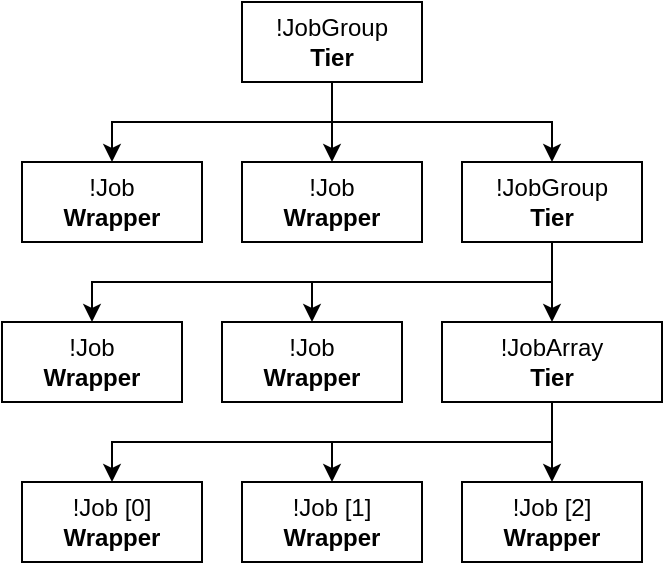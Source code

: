 <mxfile version="21.2.8" type="device" pages="3">
  <diagram id="zFubBbgoq-RzUwg-qwQJ" name="job-hierarchy">
    <mxGraphModel dx="1114" dy="824" grid="1" gridSize="10" guides="1" tooltips="1" connect="1" arrows="1" fold="1" page="1" pageScale="1" pageWidth="827" pageHeight="1169" math="0" shadow="0">
      <root>
        <mxCell id="0" />
        <mxCell id="1" parent="0" />
        <mxCell id="iBm8CvfqlF5udOX8pmoo-6" style="edgeStyle=orthogonalEdgeStyle;rounded=0;orthogonalLoop=1;jettySize=auto;html=1;exitX=0.5;exitY=1;exitDx=0;exitDy=0;entryX=0.5;entryY=0;entryDx=0;entryDy=0;" edge="1" parent="1" source="iBm8CvfqlF5udOX8pmoo-1" target="iBm8CvfqlF5udOX8pmoo-2">
          <mxGeometry relative="1" as="geometry" />
        </mxCell>
        <mxCell id="iBm8CvfqlF5udOX8pmoo-7" style="edgeStyle=orthogonalEdgeStyle;rounded=0;orthogonalLoop=1;jettySize=auto;html=1;exitX=0.5;exitY=1;exitDx=0;exitDy=0;entryX=0.5;entryY=0;entryDx=0;entryDy=0;" edge="1" parent="1" source="iBm8CvfqlF5udOX8pmoo-1" target="iBm8CvfqlF5udOX8pmoo-5">
          <mxGeometry relative="1" as="geometry" />
        </mxCell>
        <mxCell id="iBm8CvfqlF5udOX8pmoo-8" style="edgeStyle=orthogonalEdgeStyle;rounded=0;orthogonalLoop=1;jettySize=auto;html=1;exitX=0.5;exitY=1;exitDx=0;exitDy=0;entryX=0.5;entryY=0;entryDx=0;entryDy=0;" edge="1" parent="1" source="iBm8CvfqlF5udOX8pmoo-1" target="iBm8CvfqlF5udOX8pmoo-3">
          <mxGeometry relative="1" as="geometry" />
        </mxCell>
        <mxCell id="iBm8CvfqlF5udOX8pmoo-1" value="!JobGroup&lt;br&gt;&lt;b&gt;Tier&lt;/b&gt;" style="rounded=0;whiteSpace=wrap;html=1;" vertex="1" parent="1">
          <mxGeometry x="420" y="80" width="90" height="40" as="geometry" />
        </mxCell>
        <mxCell id="iBm8CvfqlF5udOX8pmoo-2" value="!Job&lt;br&gt;&lt;b&gt;Wrapper&lt;/b&gt;" style="rounded=0;whiteSpace=wrap;html=1;" vertex="1" parent="1">
          <mxGeometry x="310" y="160" width="90" height="40" as="geometry" />
        </mxCell>
        <mxCell id="iBm8CvfqlF5udOX8pmoo-11" style="edgeStyle=orthogonalEdgeStyle;rounded=0;orthogonalLoop=1;jettySize=auto;html=1;exitX=0.5;exitY=1;exitDx=0;exitDy=0;entryX=0.5;entryY=0;entryDx=0;entryDy=0;" edge="1" parent="1" source="iBm8CvfqlF5udOX8pmoo-3" target="iBm8CvfqlF5udOX8pmoo-9">
          <mxGeometry relative="1" as="geometry" />
        </mxCell>
        <mxCell id="iBm8CvfqlF5udOX8pmoo-12" style="edgeStyle=orthogonalEdgeStyle;rounded=0;orthogonalLoop=1;jettySize=auto;html=1;exitX=0.5;exitY=1;exitDx=0;exitDy=0;entryX=0.5;entryY=0;entryDx=0;entryDy=0;" edge="1" parent="1" source="iBm8CvfqlF5udOX8pmoo-3" target="iBm8CvfqlF5udOX8pmoo-10">
          <mxGeometry relative="1" as="geometry" />
        </mxCell>
        <mxCell id="iBm8CvfqlF5udOX8pmoo-13" style="edgeStyle=orthogonalEdgeStyle;rounded=0;orthogonalLoop=1;jettySize=auto;html=1;exitX=0.5;exitY=1;exitDx=0;exitDy=0;entryX=0.5;entryY=0;entryDx=0;entryDy=0;" edge="1" parent="1" source="iBm8CvfqlF5udOX8pmoo-3" target="iBm8CvfqlF5udOX8pmoo-4">
          <mxGeometry relative="1" as="geometry" />
        </mxCell>
        <mxCell id="iBm8CvfqlF5udOX8pmoo-3" value="!JobGroup&lt;br&gt;&lt;b&gt;Tier&lt;/b&gt;" style="rounded=0;whiteSpace=wrap;html=1;" vertex="1" parent="1">
          <mxGeometry x="530" y="160" width="90" height="40" as="geometry" />
        </mxCell>
        <mxCell id="iBm8CvfqlF5udOX8pmoo-17" style="edgeStyle=orthogonalEdgeStyle;rounded=0;orthogonalLoop=1;jettySize=auto;html=1;exitX=0.5;exitY=1;exitDx=0;exitDy=0;entryX=0.5;entryY=0;entryDx=0;entryDy=0;" edge="1" parent="1" source="iBm8CvfqlF5udOX8pmoo-4" target="iBm8CvfqlF5udOX8pmoo-16">
          <mxGeometry relative="1" as="geometry" />
        </mxCell>
        <mxCell id="iBm8CvfqlF5udOX8pmoo-18" style="edgeStyle=orthogonalEdgeStyle;rounded=0;orthogonalLoop=1;jettySize=auto;html=1;exitX=0.5;exitY=1;exitDx=0;exitDy=0;entryX=0.5;entryY=0;entryDx=0;entryDy=0;" edge="1" parent="1" source="iBm8CvfqlF5udOX8pmoo-4" target="iBm8CvfqlF5udOX8pmoo-15">
          <mxGeometry relative="1" as="geometry" />
        </mxCell>
        <mxCell id="iBm8CvfqlF5udOX8pmoo-19" style="edgeStyle=orthogonalEdgeStyle;rounded=0;orthogonalLoop=1;jettySize=auto;html=1;exitX=0.5;exitY=1;exitDx=0;exitDy=0;entryX=0.5;entryY=0;entryDx=0;entryDy=0;" edge="1" parent="1" source="iBm8CvfqlF5udOX8pmoo-4" target="iBm8CvfqlF5udOX8pmoo-14">
          <mxGeometry relative="1" as="geometry" />
        </mxCell>
        <mxCell id="iBm8CvfqlF5udOX8pmoo-4" value="!JobArray&lt;br&gt;&lt;b&gt;Tier&lt;/b&gt;" style="rounded=0;whiteSpace=wrap;html=1;" vertex="1" parent="1">
          <mxGeometry x="520" y="240" width="110" height="40" as="geometry" />
        </mxCell>
        <mxCell id="iBm8CvfqlF5udOX8pmoo-5" value="!Job&lt;br&gt;&lt;b&gt;Wrapper&lt;/b&gt;" style="rounded=0;whiteSpace=wrap;html=1;" vertex="1" parent="1">
          <mxGeometry x="420" y="160" width="90" height="40" as="geometry" />
        </mxCell>
        <mxCell id="iBm8CvfqlF5udOX8pmoo-9" value="!Job&lt;br&gt;&lt;b&gt;Wrapper&lt;/b&gt;" style="rounded=0;whiteSpace=wrap;html=1;" vertex="1" parent="1">
          <mxGeometry x="300" y="240" width="90" height="40" as="geometry" />
        </mxCell>
        <mxCell id="iBm8CvfqlF5udOX8pmoo-10" value="!Job&lt;br&gt;&lt;b&gt;Wrapper&lt;/b&gt;" style="rounded=0;whiteSpace=wrap;html=1;" vertex="1" parent="1">
          <mxGeometry x="410" y="240" width="90" height="40" as="geometry" />
        </mxCell>
        <mxCell id="iBm8CvfqlF5udOX8pmoo-14" value="!Job [0]&lt;br&gt;&lt;b&gt;Wrapper&lt;/b&gt;" style="rounded=0;whiteSpace=wrap;html=1;" vertex="1" parent="1">
          <mxGeometry x="310" y="320" width="90" height="40" as="geometry" />
        </mxCell>
        <mxCell id="iBm8CvfqlF5udOX8pmoo-15" value="!Job [1]&lt;br&gt;&lt;b&gt;Wrapper&lt;/b&gt;" style="rounded=0;whiteSpace=wrap;html=1;" vertex="1" parent="1">
          <mxGeometry x="420" y="320" width="90" height="40" as="geometry" />
        </mxCell>
        <mxCell id="iBm8CvfqlF5udOX8pmoo-16" value="!Job [2]&lt;br&gt;&lt;b&gt;Wrapper&lt;/b&gt;" style="rounded=0;whiteSpace=wrap;html=1;" vertex="1" parent="1">
          <mxGeometry x="530" y="320" width="90" height="40" as="geometry" />
        </mxCell>
      </root>
    </mxGraphModel>
  </diagram>
  <diagram name="job-wrapper" id="e-S1bsM7aFTf4BOYtKZ6">
    <mxGraphModel dx="602" dy="445" grid="1" gridSize="10" guides="1" tooltips="1" connect="1" arrows="1" fold="1" page="1" pageScale="1" pageWidth="827" pageHeight="1169" math="0" shadow="0">
      <root>
        <mxCell id="0" />
        <mxCell id="1" parent="0" />
        <mxCell id="rvhMMV22oSYNfrx2j0_m-6" value="" style="rounded=0;whiteSpace=wrap;html=1;" vertex="1" parent="1">
          <mxGeometry x="240" y="280" width="400" height="240" as="geometry" />
        </mxCell>
        <mxCell id="rvhMMV22oSYNfrx2j0_m-7" value="" style="group" vertex="1" connectable="0" parent="1">
          <mxGeometry x="250" y="287" width="110" height="124" as="geometry" />
        </mxCell>
        <mxCell id="rvhMMV22oSYNfrx2j0_m-2" value="" style="whiteSpace=wrap;html=1;aspect=fixed;dashed=1;" vertex="1" parent="rvhMMV22oSYNfrx2j0_m-7">
          <mxGeometry x="5" y="24" width="100" height="100" as="geometry" />
        </mxCell>
        <mxCell id="rvhMMV22oSYNfrx2j0_m-1" value="make build" style="whiteSpace=wrap;html=1;aspect=fixed;" vertex="1" parent="rvhMMV22oSYNfrx2j0_m-7">
          <mxGeometry x="15" y="34" width="80" height="80" as="geometry" />
        </mxCell>
        <mxCell id="rvhMMV22oSYNfrx2j0_m-4" value="SUBPROCESS" style="text;html=1;align=center;verticalAlign=middle;resizable=0;points=[];autosize=1;strokeColor=none;fillColor=none;" vertex="1" parent="rvhMMV22oSYNfrx2j0_m-7">
          <mxGeometry width="110" height="30" as="geometry" />
        </mxCell>
        <mxCell id="rvhMMV22oSYNfrx2j0_m-18" value="" style="endArrow=classic;html=1;rounded=0;" edge="1" parent="rvhMMV22oSYNfrx2j0_m-7">
          <mxGeometry width="50" height="50" relative="1" as="geometry">
            <mxPoint x="105" y="48" as="sourcePoint" />
            <mxPoint x="141" y="48" as="targetPoint" />
          </mxGeometry>
        </mxCell>
        <mxCell id="rvhMMV22oSYNfrx2j0_m-23" value="&lt;font style=&quot;font-size: 8px;&quot;&gt;API&lt;/font&gt;" style="rounded=1;whiteSpace=wrap;html=1;verticalAlign=middle;labelPosition=center;verticalLabelPosition=middle;align=center;spacing=0;spacingTop=-1;" vertex="1" parent="rvhMMV22oSYNfrx2j0_m-7">
          <mxGeometry x="33" y="90" width="48" height="17" as="geometry" />
        </mxCell>
        <mxCell id="rvhMMV22oSYNfrx2j0_m-8" value="WRAPPER" style="text;html=1;align=center;verticalAlign=middle;resizable=0;points=[];autosize=1;strokeColor=none;fillColor=none;" vertex="1" parent="1">
          <mxGeometry x="230" y="257" width="80" height="30" as="geometry" />
        </mxCell>
        <mxCell id="rvhMMV22oSYNfrx2j0_m-35" style="edgeStyle=orthogonalEdgeStyle;rounded=0;orthogonalLoop=1;jettySize=auto;html=1;exitX=0;exitY=0.7;exitDx=0;exitDy=0;entryX=1;entryY=0.5;entryDx=0;entryDy=0;startArrow=classic;startFill=1;" edge="1" parent="1" source="rvhMMV22oSYNfrx2j0_m-9" target="rvhMMV22oSYNfrx2j0_m-34">
          <mxGeometry relative="1" as="geometry" />
        </mxCell>
        <mxCell id="rvhMMV22oSYNfrx2j0_m-9" value="SQLite&lt;br&gt;Database" style="shape=datastore;whiteSpace=wrap;html=1;" vertex="1" parent="1">
          <mxGeometry x="528" y="441" width="60" height="60" as="geometry" />
        </mxCell>
        <mxCell id="rvhMMV22oSYNfrx2j0_m-10" value="Parser" style="rounded=1;whiteSpace=wrap;html=1;" vertex="1" parent="1">
          <mxGeometry x="392" y="325" width="80" height="20" as="geometry" />
        </mxCell>
        <mxCell id="rvhMMV22oSYNfrx2j0_m-13" value="Parser" style="rounded=1;whiteSpace=wrap;html=1;" vertex="1" parent="1">
          <mxGeometry x="392" y="353" width="80" height="20" as="geometry" />
        </mxCell>
        <mxCell id="rvhMMV22oSYNfrx2j0_m-19" value="" style="endArrow=classic;html=1;rounded=0;" edge="1" parent="1">
          <mxGeometry width="50" height="50" relative="1" as="geometry">
            <mxPoint x="355" y="362.71" as="sourcePoint" />
            <mxPoint x="391" y="362.71" as="targetPoint" />
          </mxGeometry>
        </mxCell>
        <mxCell id="rvhMMV22oSYNfrx2j0_m-20" value="&lt;font style=&quot;font-size: 6px;&quot;&gt;&lt;b style=&quot;font-size: 6px;&quot;&gt;STDOUT&lt;/b&gt;&lt;/font&gt;" style="text;html=1;align=center;verticalAlign=middle;resizable=0;points=[];autosize=1;strokeColor=none;fillColor=none;fontSize=6;" vertex="1" parent="1">
          <mxGeometry x="344" y="319" width="50" height="20" as="geometry" />
        </mxCell>
        <mxCell id="rvhMMV22oSYNfrx2j0_m-21" value="&lt;font style=&quot;font-size: 6px;&quot;&gt;&lt;b style=&quot;font-size: 6px;&quot;&gt;STDERR&lt;/b&gt;&lt;/font&gt;" style="text;html=1;align=center;verticalAlign=middle;resizable=0;points=[];autosize=1;strokeColor=none;fillColor=none;fontSize=6;" vertex="1" parent="1">
          <mxGeometry x="344" y="347" width="50" height="20" as="geometry" />
        </mxCell>
        <mxCell id="rvhMMV22oSYNfrx2j0_m-22" value="Websocket&lt;br&gt;Server" style="rounded=1;whiteSpace=wrap;html=1;" vertex="1" parent="1">
          <mxGeometry x="392" y="380" width="80" height="30" as="geometry" />
        </mxCell>
        <mxCell id="rvhMMV22oSYNfrx2j0_m-24" style="edgeStyle=orthogonalEdgeStyle;rounded=0;orthogonalLoop=1;jettySize=auto;html=1;exitX=1;exitY=0.5;exitDx=0;exitDy=0;entryX=0;entryY=0.5;entryDx=0;entryDy=0;dashed=1;" edge="1" parent="1" source="rvhMMV22oSYNfrx2j0_m-23" target="rvhMMV22oSYNfrx2j0_m-22">
          <mxGeometry relative="1" as="geometry" />
        </mxCell>
        <mxCell id="rvhMMV22oSYNfrx2j0_m-25" value="Logger" style="rounded=1;whiteSpace=wrap;html=1;arcSize=7;" vertex="1" parent="1">
          <mxGeometry x="508" y="325" width="100" height="85" as="geometry" />
        </mxCell>
        <mxCell id="rvhMMV22oSYNfrx2j0_m-26" value="" style="endArrow=classic;html=1;rounded=0;" edge="1" parent="1">
          <mxGeometry width="50" height="50" relative="1" as="geometry">
            <mxPoint x="472" y="334.89" as="sourcePoint" />
            <mxPoint x="508" y="334.89" as="targetPoint" />
          </mxGeometry>
        </mxCell>
        <mxCell id="rvhMMV22oSYNfrx2j0_m-27" value="" style="endArrow=classic;html=1;rounded=0;" edge="1" parent="1">
          <mxGeometry width="50" height="50" relative="1" as="geometry">
            <mxPoint x="472" y="362.89" as="sourcePoint" />
            <mxPoint x="508" y="362.89" as="targetPoint" />
          </mxGeometry>
        </mxCell>
        <mxCell id="rvhMMV22oSYNfrx2j0_m-28" value="" style="endArrow=classic;html=1;rounded=0;" edge="1" parent="1">
          <mxGeometry width="50" height="50" relative="1" as="geometry">
            <mxPoint x="472" y="394.89" as="sourcePoint" />
            <mxPoint x="508" y="394.89" as="targetPoint" />
          </mxGeometry>
        </mxCell>
        <mxCell id="rvhMMV22oSYNfrx2j0_m-29" value="" style="endArrow=classic;html=1;rounded=0;" edge="1" parent="1">
          <mxGeometry width="50" height="50" relative="1" as="geometry">
            <mxPoint x="557.73" y="411" as="sourcePoint" />
            <mxPoint x="557.73" y="441" as="targetPoint" />
          </mxGeometry>
        </mxCell>
        <mxCell id="rvhMMV22oSYNfrx2j0_m-33" style="edgeStyle=orthogonalEdgeStyle;rounded=0;orthogonalLoop=1;jettySize=auto;html=1;exitX=1;exitY=0.5;exitDx=0;exitDy=0;entryX=0;entryY=0.3;entryDx=0;entryDy=0;" edge="1" parent="1" source="rvhMMV22oSYNfrx2j0_m-31" target="rvhMMV22oSYNfrx2j0_m-9">
          <mxGeometry relative="1" as="geometry" />
        </mxCell>
        <mxCell id="rvhMMV22oSYNfrx2j0_m-31" value="Resource&lt;br&gt;Monitor" style="rounded=1;whiteSpace=wrap;html=1;" vertex="1" parent="1">
          <mxGeometry x="265" y="429" width="80" height="30" as="geometry" />
        </mxCell>
        <mxCell id="rvhMMV22oSYNfrx2j0_m-32" style="edgeStyle=orthogonalEdgeStyle;rounded=0;orthogonalLoop=1;jettySize=auto;html=1;exitX=0.5;exitY=1;exitDx=0;exitDy=0;entryX=0.5;entryY=0;entryDx=0;entryDy=0;" edge="1" parent="1" source="rvhMMV22oSYNfrx2j0_m-2" target="rvhMMV22oSYNfrx2j0_m-31">
          <mxGeometry relative="1" as="geometry" />
        </mxCell>
        <mxCell id="rvhMMV22oSYNfrx2j0_m-36" style="edgeStyle=orthogonalEdgeStyle;rounded=0;orthogonalLoop=1;jettySize=auto;html=1;exitX=0;exitY=0.5;exitDx=0;exitDy=0;dashed=1;startArrow=classic;startFill=1;" edge="1" parent="1" source="rvhMMV22oSYNfrx2j0_m-34">
          <mxGeometry relative="1" as="geometry">
            <mxPoint x="220" y="483" as="targetPoint" />
          </mxGeometry>
        </mxCell>
        <mxCell id="rvhMMV22oSYNfrx2j0_m-34" value="Websocket&lt;br&gt;Client" style="rounded=1;whiteSpace=wrap;html=1;" vertex="1" parent="1">
          <mxGeometry x="265" y="468" width="80" height="30" as="geometry" />
        </mxCell>
        <mxCell id="rvhMMV22oSYNfrx2j0_m-37" value="Parent" style="text;html=1;align=center;verticalAlign=middle;resizable=0;points=[];autosize=1;strokeColor=none;fillColor=none;" vertex="1" parent="1">
          <mxGeometry x="166" y="468" width="60" height="30" as="geometry" />
        </mxCell>
      </root>
    </mxGraphModel>
  </diagram>
  <diagram id="3sU5s8os4uK83U8tEwNr" name="job-tier">
    <mxGraphModel dx="637" dy="471" grid="1" gridSize="10" guides="1" tooltips="1" connect="1" arrows="1" fold="1" page="1" pageScale="1" pageWidth="827" pageHeight="1169" math="0" shadow="0">
      <root>
        <mxCell id="0" />
        <mxCell id="1" parent="0" />
        <mxCell id="HT8D6RaznpBxyMbtfQnw-1" value="" style="rounded=0;whiteSpace=wrap;html=1;" vertex="1" parent="1">
          <mxGeometry x="240" y="280" width="400" height="240" as="geometry" />
        </mxCell>
        <mxCell id="HT8D6RaznpBxyMbtfQnw-8" value="TIER" style="text;html=1;align=left;verticalAlign=middle;resizable=0;points=[];autosize=1;strokeColor=none;fillColor=none;" vertex="1" parent="1">
          <mxGeometry x="238" y="257" width="50" height="30" as="geometry" />
        </mxCell>
        <mxCell id="HT8D6RaznpBxyMbtfQnw-9" style="edgeStyle=orthogonalEdgeStyle;rounded=0;orthogonalLoop=1;jettySize=auto;html=1;exitX=0;exitY=0.5;exitDx=0;exitDy=0;entryX=1;entryY=0.5;entryDx=0;entryDy=0;startArrow=classic;startFill=1;" edge="1" parent="1" source="HT8D6RaznpBxyMbtfQnw-10" target="HT8D6RaznpBxyMbtfQnw-27">
          <mxGeometry relative="1" as="geometry" />
        </mxCell>
        <mxCell id="HT8D6RaznpBxyMbtfQnw-10" value="SQLite&lt;br&gt;Database" style="shape=datastore;whiteSpace=wrap;html=1;" vertex="1" parent="1">
          <mxGeometry x="538" y="296" width="60" height="60" as="geometry" />
        </mxCell>
        <mxCell id="HT8D6RaznpBxyMbtfQnw-18" value="Scheduler" style="rounded=1;whiteSpace=wrap;html=1;arcSize=4;" vertex="1" parent="1">
          <mxGeometry x="518" y="410" width="100" height="85" as="geometry" />
        </mxCell>
        <mxCell id="HT8D6RaznpBxyMbtfQnw-26" style="edgeStyle=orthogonalEdgeStyle;rounded=0;orthogonalLoop=1;jettySize=auto;html=1;exitX=0;exitY=0.5;exitDx=0;exitDy=0;dashed=1;startArrow=classic;startFill=1;" edge="1" parent="1" source="HT8D6RaznpBxyMbtfQnw-27">
          <mxGeometry relative="1" as="geometry">
            <mxPoint x="220" y="326" as="targetPoint" />
          </mxGeometry>
        </mxCell>
        <mxCell id="HT8D6RaznpBxyMbtfQnw-27" value="Websocket&lt;br&gt;Client" style="rounded=1;whiteSpace=wrap;html=1;" vertex="1" parent="1">
          <mxGeometry x="265" y="311" width="80" height="30" as="geometry" />
        </mxCell>
        <mxCell id="HT8D6RaznpBxyMbtfQnw-28" value="Parent" style="text;html=1;align=center;verticalAlign=middle;resizable=0;points=[];autosize=1;strokeColor=none;fillColor=none;" vertex="1" parent="1">
          <mxGeometry x="166" y="311" width="60" height="30" as="geometry" />
        </mxCell>
        <mxCell id="-BH8Ymm7hbPPZ5jlWl_E-9" style="edgeStyle=orthogonalEdgeStyle;rounded=0;orthogonalLoop=1;jettySize=auto;html=1;exitX=1;exitY=0.5;exitDx=0;exitDy=0;entryX=0.25;entryY=0;entryDx=0;entryDy=0;" edge="1" parent="1" source="-BH8Ymm7hbPPZ5jlWl_E-2" target="-BH8Ymm7hbPPZ5jlWl_E-5">
          <mxGeometry relative="1" as="geometry" />
        </mxCell>
        <mxCell id="-BH8Ymm7hbPPZ5jlWl_E-2" value="Websocket&lt;br&gt;Server" style="rounded=1;whiteSpace=wrap;html=1;" vertex="1" parent="1">
          <mxGeometry x="265" y="362" width="80" height="30" as="geometry" />
        </mxCell>
        <mxCell id="-BH8Ymm7hbPPZ5jlWl_E-3" style="edgeStyle=orthogonalEdgeStyle;rounded=0;orthogonalLoop=1;jettySize=auto;html=1;exitX=0;exitY=0.5;exitDx=0;exitDy=0;dashed=1;startArrow=classic;startFill=1;" edge="1" parent="1">
          <mxGeometry relative="1" as="geometry">
            <mxPoint x="220" y="377" as="targetPoint" />
            <mxPoint x="265" y="377" as="sourcePoint" />
          </mxGeometry>
        </mxCell>
        <mxCell id="-BH8Ymm7hbPPZ5jlWl_E-4" value="Children" style="text;html=1;align=center;verticalAlign=middle;resizable=0;points=[];autosize=1;strokeColor=none;fillColor=none;" vertex="1" parent="1">
          <mxGeometry x="157" y="362" width="70" height="30" as="geometry" />
        </mxCell>
        <mxCell id="-BH8Ymm7hbPPZ5jlWl_E-8" style="edgeStyle=orthogonalEdgeStyle;rounded=0;orthogonalLoop=1;jettySize=auto;html=1;exitX=1;exitY=0.5;exitDx=0;exitDy=0;entryX=0;entryY=0.5;entryDx=0;entryDy=0;" edge="1" parent="1" source="-BH8Ymm7hbPPZ5jlWl_E-5" target="HT8D6RaznpBxyMbtfQnw-18">
          <mxGeometry relative="1" as="geometry" />
        </mxCell>
        <mxCell id="-BH8Ymm7hbPPZ5jlWl_E-12" style="edgeStyle=orthogonalEdgeStyle;rounded=0;orthogonalLoop=1;jettySize=auto;html=1;exitX=0.75;exitY=0;exitDx=0;exitDy=0;entryX=0;entryY=0.5;entryDx=0;entryDy=0;" edge="1" parent="1" source="-BH8Ymm7hbPPZ5jlWl_E-5" target="-BH8Ymm7hbPPZ5jlWl_E-10">
          <mxGeometry relative="1" as="geometry" />
        </mxCell>
        <mxCell id="-BH8Ymm7hbPPZ5jlWl_E-5" value="Orchestrator" style="rounded=1;whiteSpace=wrap;html=1;arcSize=4;" vertex="1" parent="1">
          <mxGeometry x="390" y="410" width="100" height="85" as="geometry" />
        </mxCell>
        <mxCell id="-BH8Ymm7hbPPZ5jlWl_E-6" style="edgeStyle=orthogonalEdgeStyle;rounded=0;orthogonalLoop=1;jettySize=auto;html=1;exitX=0;exitY=0.5;exitDx=0;exitDy=0;dashed=1;startArrow=classic;startFill=1;" edge="1" parent="1">
          <mxGeometry relative="1" as="geometry">
            <mxPoint x="618" y="452.21" as="targetPoint" />
            <mxPoint x="663" y="452.21" as="sourcePoint" />
          </mxGeometry>
        </mxCell>
        <mxCell id="-BH8Ymm7hbPPZ5jlWl_E-7" value="Compute&lt;br&gt;Infrastructure" style="text;html=1;align=center;verticalAlign=middle;resizable=0;points=[];autosize=1;strokeColor=none;fillColor=none;" vertex="1" parent="1">
          <mxGeometry x="660" y="432.5" width="90" height="40" as="geometry" />
        </mxCell>
        <mxCell id="-BH8Ymm7hbPPZ5jlWl_E-11" style="edgeStyle=orthogonalEdgeStyle;rounded=0;orthogonalLoop=1;jettySize=auto;html=1;exitX=0.5;exitY=0;exitDx=0;exitDy=0;entryX=0.5;entryY=1;entryDx=0;entryDy=0;" edge="1" parent="1" source="-BH8Ymm7hbPPZ5jlWl_E-10" target="HT8D6RaznpBxyMbtfQnw-10">
          <mxGeometry relative="1" as="geometry" />
        </mxCell>
        <mxCell id="-BH8Ymm7hbPPZ5jlWl_E-10" value="Logger" style="rounded=1;whiteSpace=wrap;html=1;arcSize=4;" vertex="1" parent="1">
          <mxGeometry x="518" y="375" width="100" height="20" as="geometry" />
        </mxCell>
        <mxCell id="I2nZ1GiJctwpk1tf6KoN-2" style="edgeStyle=orthogonalEdgeStyle;rounded=0;orthogonalLoop=1;jettySize=auto;html=1;exitX=0;exitY=0;exitDx=32;exitDy=29.75;exitPerimeter=0;entryX=0;entryY=0.5;entryDx=0;entryDy=0;" edge="1" parent="1" source="I2nZ1GiJctwpk1tf6KoN-1" target="-BH8Ymm7hbPPZ5jlWl_E-5">
          <mxGeometry relative="1" as="geometry" />
        </mxCell>
        <mxCell id="I2nZ1GiJctwpk1tf6KoN-1" value="Job&lt;br&gt;Spec" style="shape=note;whiteSpace=wrap;html=1;backgroundOutline=1;darkOpacity=0.05;spacingBottom=-11;size=12;" vertex="1" parent="1">
          <mxGeometry x="300" y="423" width="32" height="47.5" as="geometry" />
        </mxCell>
      </root>
    </mxGraphModel>
  </diagram>
</mxfile>

